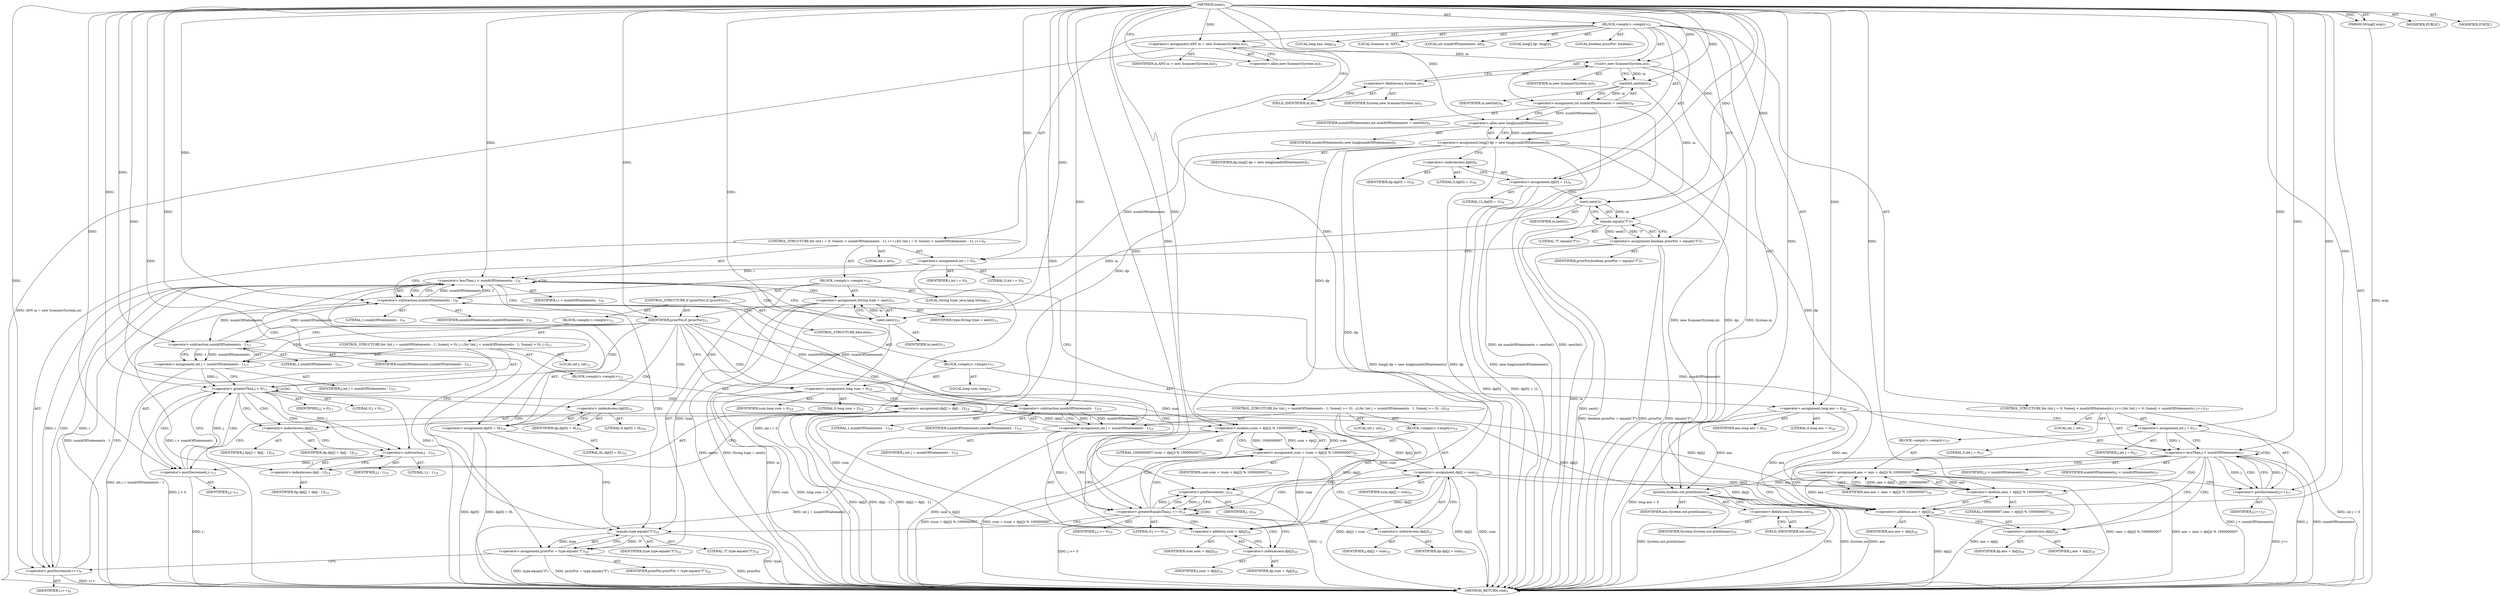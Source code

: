 digraph "main" {  
"19" [label = <(METHOD,main)<SUB>1</SUB>> ]
"20" [label = <(PARAM,String[] args)<SUB>1</SUB>> ]
"21" [label = <(BLOCK,&lt;empty&gt;,&lt;empty&gt;)<SUB>1</SUB>> ]
"4" [label = <(LOCAL,Scanner in: ANY)<SUB>3</SUB>> ]
"22" [label = <(&lt;operator&gt;.assignment,ANY in = new Scanner(System.in))<SUB>3</SUB>> ]
"23" [label = <(IDENTIFIER,in,ANY in = new Scanner(System.in))<SUB>3</SUB>> ]
"24" [label = <(&lt;operator&gt;.alloc,new Scanner(System.in))<SUB>3</SUB>> ]
"25" [label = <(&lt;init&gt;,new Scanner(System.in))<SUB>3</SUB>> ]
"3" [label = <(IDENTIFIER,in,new Scanner(System.in))<SUB>3</SUB>> ]
"26" [label = <(&lt;operator&gt;.fieldAccess,System.in)<SUB>3</SUB>> ]
"27" [label = <(IDENTIFIER,System,new Scanner(System.in))<SUB>3</SUB>> ]
"28" [label = <(FIELD_IDENTIFIER,in,in)<SUB>3</SUB>> ]
"29" [label = <(LOCAL,int numbOfStatements: int)<SUB>4</SUB>> ]
"30" [label = <(&lt;operator&gt;.assignment,int numbOfStatements = nextInt())<SUB>4</SUB>> ]
"31" [label = <(IDENTIFIER,numbOfStatements,int numbOfStatements = nextInt())<SUB>4</SUB>> ]
"32" [label = <(nextInt,nextInt())<SUB>4</SUB>> ]
"33" [label = <(IDENTIFIER,in,nextInt())<SUB>4</SUB>> ]
"34" [label = <(LOCAL,long[] dp: long[])<SUB>5</SUB>> ]
"35" [label = <(&lt;operator&gt;.assignment,long[] dp = new long[numbOfStatements])<SUB>5</SUB>> ]
"36" [label = <(IDENTIFIER,dp,long[] dp = new long[numbOfStatements])<SUB>5</SUB>> ]
"37" [label = <(&lt;operator&gt;.alloc,new long[numbOfStatements])> ]
"38" [label = <(IDENTIFIER,numbOfStatements,new long[numbOfStatements])<SUB>5</SUB>> ]
"39" [label = <(&lt;operator&gt;.assignment,dp[0] = 1L)<SUB>6</SUB>> ]
"40" [label = <(&lt;operator&gt;.indexAccess,dp[0])<SUB>6</SUB>> ]
"41" [label = <(IDENTIFIER,dp,dp[0] = 1L)<SUB>6</SUB>> ]
"42" [label = <(LITERAL,0,dp[0] = 1L)<SUB>6</SUB>> ]
"43" [label = <(LITERAL,1L,dp[0] = 1L)<SUB>6</SUB>> ]
"44" [label = <(LOCAL,boolean priorFor: boolean)<SUB>7</SUB>> ]
"45" [label = <(&lt;operator&gt;.assignment,boolean priorFor = equals(&quot;f&quot;))<SUB>7</SUB>> ]
"46" [label = <(IDENTIFIER,priorFor,boolean priorFor = equals(&quot;f&quot;))<SUB>7</SUB>> ]
"47" [label = <(equals,equals(&quot;f&quot;))<SUB>7</SUB>> ]
"48" [label = <(next,next())<SUB>7</SUB>> ]
"49" [label = <(IDENTIFIER,in,next())<SUB>7</SUB>> ]
"50" [label = <(LITERAL,&quot;f&quot;,equals(&quot;f&quot;))<SUB>7</SUB>> ]
"51" [label = <(CONTROL_STRUCTURE,for (int i = 0; Some(i &lt; numbOfStatements - 1); i++),for (int i = 0; Some(i &lt; numbOfStatements - 1); i++))<SUB>9</SUB>> ]
"52" [label = <(LOCAL,int i: int)<SUB>9</SUB>> ]
"53" [label = <(&lt;operator&gt;.assignment,int i = 0)<SUB>9</SUB>> ]
"54" [label = <(IDENTIFIER,i,int i = 0)<SUB>9</SUB>> ]
"55" [label = <(LITERAL,0,int i = 0)<SUB>9</SUB>> ]
"56" [label = <(&lt;operator&gt;.lessThan,i &lt; numbOfStatements - 1)<SUB>9</SUB>> ]
"57" [label = <(IDENTIFIER,i,i &lt; numbOfStatements - 1)<SUB>9</SUB>> ]
"58" [label = <(&lt;operator&gt;.subtraction,numbOfStatements - 1)<SUB>9</SUB>> ]
"59" [label = <(IDENTIFIER,numbOfStatements,numbOfStatements - 1)<SUB>9</SUB>> ]
"60" [label = <(LITERAL,1,numbOfStatements - 1)<SUB>9</SUB>> ]
"61" [label = <(&lt;operator&gt;.postIncrement,i++)<SUB>9</SUB>> ]
"62" [label = <(IDENTIFIER,i,i++)<SUB>9</SUB>> ]
"63" [label = <(BLOCK,&lt;empty&gt;,&lt;empty&gt;)<SUB>10</SUB>> ]
"64" [label = <(LOCAL,String type: java.lang.String)<SUB>11</SUB>> ]
"65" [label = <(&lt;operator&gt;.assignment,String type = next())<SUB>11</SUB>> ]
"66" [label = <(IDENTIFIER,type,String type = next())<SUB>11</SUB>> ]
"67" [label = <(next,next())<SUB>11</SUB>> ]
"68" [label = <(IDENTIFIER,in,next())<SUB>11</SUB>> ]
"69" [label = <(CONTROL_STRUCTURE,if (priorFor),if (priorFor))<SUB>12</SUB>> ]
"70" [label = <(IDENTIFIER,priorFor,if (priorFor))<SUB>12</SUB>> ]
"71" [label = <(BLOCK,&lt;empty&gt;,&lt;empty&gt;)<SUB>12</SUB>> ]
"72" [label = <(CONTROL_STRUCTURE,for (int j = numbOfStatements - 1; Some(j &gt; 0); j--),for (int j = numbOfStatements - 1; Some(j &gt; 0); j--))<SUB>13</SUB>> ]
"73" [label = <(LOCAL,int j: int)<SUB>13</SUB>> ]
"74" [label = <(&lt;operator&gt;.assignment,int j = numbOfStatements - 1)<SUB>13</SUB>> ]
"75" [label = <(IDENTIFIER,j,int j = numbOfStatements - 1)<SUB>13</SUB>> ]
"76" [label = <(&lt;operator&gt;.subtraction,numbOfStatements - 1)<SUB>13</SUB>> ]
"77" [label = <(IDENTIFIER,numbOfStatements,numbOfStatements - 1)<SUB>13</SUB>> ]
"78" [label = <(LITERAL,1,numbOfStatements - 1)<SUB>13</SUB>> ]
"79" [label = <(&lt;operator&gt;.greaterThan,j &gt; 0)<SUB>13</SUB>> ]
"80" [label = <(IDENTIFIER,j,j &gt; 0)<SUB>13</SUB>> ]
"81" [label = <(LITERAL,0,j &gt; 0)<SUB>13</SUB>> ]
"82" [label = <(&lt;operator&gt;.postDecrement,j--)<SUB>13</SUB>> ]
"83" [label = <(IDENTIFIER,j,j--)<SUB>13</SUB>> ]
"84" [label = <(BLOCK,&lt;empty&gt;,&lt;empty&gt;)<SUB>13</SUB>> ]
"85" [label = <(&lt;operator&gt;.assignment,dp[j] = dp[j - 1])<SUB>14</SUB>> ]
"86" [label = <(&lt;operator&gt;.indexAccess,dp[j])<SUB>14</SUB>> ]
"87" [label = <(IDENTIFIER,dp,dp[j] = dp[j - 1])<SUB>14</SUB>> ]
"88" [label = <(IDENTIFIER,j,dp[j] = dp[j - 1])<SUB>14</SUB>> ]
"89" [label = <(&lt;operator&gt;.indexAccess,dp[j - 1])<SUB>14</SUB>> ]
"90" [label = <(IDENTIFIER,dp,dp[j] = dp[j - 1])<SUB>14</SUB>> ]
"91" [label = <(&lt;operator&gt;.subtraction,j - 1)<SUB>14</SUB>> ]
"92" [label = <(IDENTIFIER,j,j - 1)<SUB>14</SUB>> ]
"93" [label = <(LITERAL,1,j - 1)<SUB>14</SUB>> ]
"94" [label = <(&lt;operator&gt;.assignment,dp[0] = 0L)<SUB>16</SUB>> ]
"95" [label = <(&lt;operator&gt;.indexAccess,dp[0])<SUB>16</SUB>> ]
"96" [label = <(IDENTIFIER,dp,dp[0] = 0L)<SUB>16</SUB>> ]
"97" [label = <(LITERAL,0,dp[0] = 0L)<SUB>16</SUB>> ]
"98" [label = <(LITERAL,0L,dp[0] = 0L)<SUB>16</SUB>> ]
"99" [label = <(CONTROL_STRUCTURE,else,else)<SUB>17</SUB>> ]
"100" [label = <(BLOCK,&lt;empty&gt;,&lt;empty&gt;)<SUB>17</SUB>> ]
"101" [label = <(LOCAL,long sum: long)<SUB>18</SUB>> ]
"102" [label = <(&lt;operator&gt;.assignment,long sum = 0)<SUB>18</SUB>> ]
"103" [label = <(IDENTIFIER,sum,long sum = 0)<SUB>18</SUB>> ]
"104" [label = <(LITERAL,0,long sum = 0)<SUB>18</SUB>> ]
"105" [label = <(CONTROL_STRUCTURE,for (int j = numbOfStatements - 1; Some(j &gt;= 0); --j),for (int j = numbOfStatements - 1; Some(j &gt;= 0); --j))<SUB>19</SUB>> ]
"106" [label = <(LOCAL,int j: int)<SUB>19</SUB>> ]
"107" [label = <(&lt;operator&gt;.assignment,int j = numbOfStatements - 1)<SUB>19</SUB>> ]
"108" [label = <(IDENTIFIER,j,int j = numbOfStatements - 1)<SUB>19</SUB>> ]
"109" [label = <(&lt;operator&gt;.subtraction,numbOfStatements - 1)<SUB>19</SUB>> ]
"110" [label = <(IDENTIFIER,numbOfStatements,numbOfStatements - 1)<SUB>19</SUB>> ]
"111" [label = <(LITERAL,1,numbOfStatements - 1)<SUB>19</SUB>> ]
"112" [label = <(&lt;operator&gt;.greaterEqualsThan,j &gt;= 0)<SUB>19</SUB>> ]
"113" [label = <(IDENTIFIER,j,j &gt;= 0)<SUB>19</SUB>> ]
"114" [label = <(LITERAL,0,j &gt;= 0)<SUB>19</SUB>> ]
"115" [label = <(&lt;operator&gt;.preDecrement,--j)<SUB>19</SUB>> ]
"116" [label = <(IDENTIFIER,j,--j)<SUB>19</SUB>> ]
"117" [label = <(BLOCK,&lt;empty&gt;,&lt;empty&gt;)<SUB>19</SUB>> ]
"118" [label = <(&lt;operator&gt;.assignment,sum = (sum + dp[j]) % 1000000007)<SUB>20</SUB>> ]
"119" [label = <(IDENTIFIER,sum,sum = (sum + dp[j]) % 1000000007)<SUB>20</SUB>> ]
"120" [label = <(&lt;operator&gt;.modulo,(sum + dp[j]) % 1000000007)<SUB>20</SUB>> ]
"121" [label = <(&lt;operator&gt;.addition,sum + dp[j])<SUB>20</SUB>> ]
"122" [label = <(IDENTIFIER,sum,sum + dp[j])<SUB>20</SUB>> ]
"123" [label = <(&lt;operator&gt;.indexAccess,dp[j])<SUB>20</SUB>> ]
"124" [label = <(IDENTIFIER,dp,sum + dp[j])<SUB>20</SUB>> ]
"125" [label = <(IDENTIFIER,j,sum + dp[j])<SUB>20</SUB>> ]
"126" [label = <(LITERAL,1000000007,(sum + dp[j]) % 1000000007)<SUB>20</SUB>> ]
"127" [label = <(&lt;operator&gt;.assignment,dp[j] = sum)<SUB>21</SUB>> ]
"128" [label = <(&lt;operator&gt;.indexAccess,dp[j])<SUB>21</SUB>> ]
"129" [label = <(IDENTIFIER,dp,dp[j] = sum)<SUB>21</SUB>> ]
"130" [label = <(IDENTIFIER,j,dp[j] = sum)<SUB>21</SUB>> ]
"131" [label = <(IDENTIFIER,sum,dp[j] = sum)<SUB>21</SUB>> ]
"132" [label = <(&lt;operator&gt;.assignment,priorFor = type.equals(&quot;f&quot;))<SUB>24</SUB>> ]
"133" [label = <(IDENTIFIER,priorFor,priorFor = type.equals(&quot;f&quot;))<SUB>24</SUB>> ]
"134" [label = <(equals,type.equals(&quot;f&quot;))<SUB>24</SUB>> ]
"135" [label = <(IDENTIFIER,type,type.equals(&quot;f&quot;))<SUB>24</SUB>> ]
"136" [label = <(LITERAL,&quot;f&quot;,type.equals(&quot;f&quot;))<SUB>24</SUB>> ]
"137" [label = <(LOCAL,long ans: long)<SUB>26</SUB>> ]
"138" [label = <(&lt;operator&gt;.assignment,long ans = 0)<SUB>26</SUB>> ]
"139" [label = <(IDENTIFIER,ans,long ans = 0)<SUB>26</SUB>> ]
"140" [label = <(LITERAL,0,long ans = 0)<SUB>26</SUB>> ]
"141" [label = <(CONTROL_STRUCTURE,for (int j = 0; Some(j &lt; numbOfStatements); j++),for (int j = 0; Some(j &lt; numbOfStatements); j++))<SUB>27</SUB>> ]
"142" [label = <(LOCAL,int j: int)<SUB>27</SUB>> ]
"143" [label = <(&lt;operator&gt;.assignment,int j = 0)<SUB>27</SUB>> ]
"144" [label = <(IDENTIFIER,j,int j = 0)<SUB>27</SUB>> ]
"145" [label = <(LITERAL,0,int j = 0)<SUB>27</SUB>> ]
"146" [label = <(&lt;operator&gt;.lessThan,j &lt; numbOfStatements)<SUB>27</SUB>> ]
"147" [label = <(IDENTIFIER,j,j &lt; numbOfStatements)<SUB>27</SUB>> ]
"148" [label = <(IDENTIFIER,numbOfStatements,j &lt; numbOfStatements)<SUB>27</SUB>> ]
"149" [label = <(&lt;operator&gt;.postIncrement,j++)<SUB>27</SUB>> ]
"150" [label = <(IDENTIFIER,j,j++)<SUB>27</SUB>> ]
"151" [label = <(BLOCK,&lt;empty&gt;,&lt;empty&gt;)<SUB>27</SUB>> ]
"152" [label = <(&lt;operator&gt;.assignment,ans = (ans + dp[j]) % 1000000007)<SUB>28</SUB>> ]
"153" [label = <(IDENTIFIER,ans,ans = (ans + dp[j]) % 1000000007)<SUB>28</SUB>> ]
"154" [label = <(&lt;operator&gt;.modulo,(ans + dp[j]) % 1000000007)<SUB>28</SUB>> ]
"155" [label = <(&lt;operator&gt;.addition,ans + dp[j])<SUB>28</SUB>> ]
"156" [label = <(IDENTIFIER,ans,ans + dp[j])<SUB>28</SUB>> ]
"157" [label = <(&lt;operator&gt;.indexAccess,dp[j])<SUB>28</SUB>> ]
"158" [label = <(IDENTIFIER,dp,ans + dp[j])<SUB>28</SUB>> ]
"159" [label = <(IDENTIFIER,j,ans + dp[j])<SUB>28</SUB>> ]
"160" [label = <(LITERAL,1000000007,(ans + dp[j]) % 1000000007)<SUB>28</SUB>> ]
"161" [label = <(println,System.out.println(ans))<SUB>30</SUB>> ]
"162" [label = <(&lt;operator&gt;.fieldAccess,System.out)<SUB>30</SUB>> ]
"163" [label = <(IDENTIFIER,System,System.out.println(ans))<SUB>30</SUB>> ]
"164" [label = <(FIELD_IDENTIFIER,out,out)<SUB>30</SUB>> ]
"165" [label = <(IDENTIFIER,ans,System.out.println(ans))<SUB>30</SUB>> ]
"166" [label = <(MODIFIER,PUBLIC)> ]
"167" [label = <(MODIFIER,STATIC)> ]
"168" [label = <(METHOD_RETURN,void)<SUB>1</SUB>> ]
  "19" -> "20"  [ label = "AST: "] 
  "19" -> "21"  [ label = "AST: "] 
  "19" -> "166"  [ label = "AST: "] 
  "19" -> "167"  [ label = "AST: "] 
  "19" -> "168"  [ label = "AST: "] 
  "21" -> "4"  [ label = "AST: "] 
  "21" -> "22"  [ label = "AST: "] 
  "21" -> "25"  [ label = "AST: "] 
  "21" -> "29"  [ label = "AST: "] 
  "21" -> "30"  [ label = "AST: "] 
  "21" -> "34"  [ label = "AST: "] 
  "21" -> "35"  [ label = "AST: "] 
  "21" -> "39"  [ label = "AST: "] 
  "21" -> "44"  [ label = "AST: "] 
  "21" -> "45"  [ label = "AST: "] 
  "21" -> "51"  [ label = "AST: "] 
  "21" -> "137"  [ label = "AST: "] 
  "21" -> "138"  [ label = "AST: "] 
  "21" -> "141"  [ label = "AST: "] 
  "21" -> "161"  [ label = "AST: "] 
  "22" -> "23"  [ label = "AST: "] 
  "22" -> "24"  [ label = "AST: "] 
  "25" -> "3"  [ label = "AST: "] 
  "25" -> "26"  [ label = "AST: "] 
  "26" -> "27"  [ label = "AST: "] 
  "26" -> "28"  [ label = "AST: "] 
  "30" -> "31"  [ label = "AST: "] 
  "30" -> "32"  [ label = "AST: "] 
  "32" -> "33"  [ label = "AST: "] 
  "35" -> "36"  [ label = "AST: "] 
  "35" -> "37"  [ label = "AST: "] 
  "37" -> "38"  [ label = "AST: "] 
  "39" -> "40"  [ label = "AST: "] 
  "39" -> "43"  [ label = "AST: "] 
  "40" -> "41"  [ label = "AST: "] 
  "40" -> "42"  [ label = "AST: "] 
  "45" -> "46"  [ label = "AST: "] 
  "45" -> "47"  [ label = "AST: "] 
  "47" -> "48"  [ label = "AST: "] 
  "47" -> "50"  [ label = "AST: "] 
  "48" -> "49"  [ label = "AST: "] 
  "51" -> "52"  [ label = "AST: "] 
  "51" -> "53"  [ label = "AST: "] 
  "51" -> "56"  [ label = "AST: "] 
  "51" -> "61"  [ label = "AST: "] 
  "51" -> "63"  [ label = "AST: "] 
  "53" -> "54"  [ label = "AST: "] 
  "53" -> "55"  [ label = "AST: "] 
  "56" -> "57"  [ label = "AST: "] 
  "56" -> "58"  [ label = "AST: "] 
  "58" -> "59"  [ label = "AST: "] 
  "58" -> "60"  [ label = "AST: "] 
  "61" -> "62"  [ label = "AST: "] 
  "63" -> "64"  [ label = "AST: "] 
  "63" -> "65"  [ label = "AST: "] 
  "63" -> "69"  [ label = "AST: "] 
  "63" -> "132"  [ label = "AST: "] 
  "65" -> "66"  [ label = "AST: "] 
  "65" -> "67"  [ label = "AST: "] 
  "67" -> "68"  [ label = "AST: "] 
  "69" -> "70"  [ label = "AST: "] 
  "69" -> "71"  [ label = "AST: "] 
  "69" -> "99"  [ label = "AST: "] 
  "71" -> "72"  [ label = "AST: "] 
  "71" -> "94"  [ label = "AST: "] 
  "72" -> "73"  [ label = "AST: "] 
  "72" -> "74"  [ label = "AST: "] 
  "72" -> "79"  [ label = "AST: "] 
  "72" -> "82"  [ label = "AST: "] 
  "72" -> "84"  [ label = "AST: "] 
  "74" -> "75"  [ label = "AST: "] 
  "74" -> "76"  [ label = "AST: "] 
  "76" -> "77"  [ label = "AST: "] 
  "76" -> "78"  [ label = "AST: "] 
  "79" -> "80"  [ label = "AST: "] 
  "79" -> "81"  [ label = "AST: "] 
  "82" -> "83"  [ label = "AST: "] 
  "84" -> "85"  [ label = "AST: "] 
  "85" -> "86"  [ label = "AST: "] 
  "85" -> "89"  [ label = "AST: "] 
  "86" -> "87"  [ label = "AST: "] 
  "86" -> "88"  [ label = "AST: "] 
  "89" -> "90"  [ label = "AST: "] 
  "89" -> "91"  [ label = "AST: "] 
  "91" -> "92"  [ label = "AST: "] 
  "91" -> "93"  [ label = "AST: "] 
  "94" -> "95"  [ label = "AST: "] 
  "94" -> "98"  [ label = "AST: "] 
  "95" -> "96"  [ label = "AST: "] 
  "95" -> "97"  [ label = "AST: "] 
  "99" -> "100"  [ label = "AST: "] 
  "100" -> "101"  [ label = "AST: "] 
  "100" -> "102"  [ label = "AST: "] 
  "100" -> "105"  [ label = "AST: "] 
  "102" -> "103"  [ label = "AST: "] 
  "102" -> "104"  [ label = "AST: "] 
  "105" -> "106"  [ label = "AST: "] 
  "105" -> "107"  [ label = "AST: "] 
  "105" -> "112"  [ label = "AST: "] 
  "105" -> "115"  [ label = "AST: "] 
  "105" -> "117"  [ label = "AST: "] 
  "107" -> "108"  [ label = "AST: "] 
  "107" -> "109"  [ label = "AST: "] 
  "109" -> "110"  [ label = "AST: "] 
  "109" -> "111"  [ label = "AST: "] 
  "112" -> "113"  [ label = "AST: "] 
  "112" -> "114"  [ label = "AST: "] 
  "115" -> "116"  [ label = "AST: "] 
  "117" -> "118"  [ label = "AST: "] 
  "117" -> "127"  [ label = "AST: "] 
  "118" -> "119"  [ label = "AST: "] 
  "118" -> "120"  [ label = "AST: "] 
  "120" -> "121"  [ label = "AST: "] 
  "120" -> "126"  [ label = "AST: "] 
  "121" -> "122"  [ label = "AST: "] 
  "121" -> "123"  [ label = "AST: "] 
  "123" -> "124"  [ label = "AST: "] 
  "123" -> "125"  [ label = "AST: "] 
  "127" -> "128"  [ label = "AST: "] 
  "127" -> "131"  [ label = "AST: "] 
  "128" -> "129"  [ label = "AST: "] 
  "128" -> "130"  [ label = "AST: "] 
  "132" -> "133"  [ label = "AST: "] 
  "132" -> "134"  [ label = "AST: "] 
  "134" -> "135"  [ label = "AST: "] 
  "134" -> "136"  [ label = "AST: "] 
  "138" -> "139"  [ label = "AST: "] 
  "138" -> "140"  [ label = "AST: "] 
  "141" -> "142"  [ label = "AST: "] 
  "141" -> "143"  [ label = "AST: "] 
  "141" -> "146"  [ label = "AST: "] 
  "141" -> "149"  [ label = "AST: "] 
  "141" -> "151"  [ label = "AST: "] 
  "143" -> "144"  [ label = "AST: "] 
  "143" -> "145"  [ label = "AST: "] 
  "146" -> "147"  [ label = "AST: "] 
  "146" -> "148"  [ label = "AST: "] 
  "149" -> "150"  [ label = "AST: "] 
  "151" -> "152"  [ label = "AST: "] 
  "152" -> "153"  [ label = "AST: "] 
  "152" -> "154"  [ label = "AST: "] 
  "154" -> "155"  [ label = "AST: "] 
  "154" -> "160"  [ label = "AST: "] 
  "155" -> "156"  [ label = "AST: "] 
  "155" -> "157"  [ label = "AST: "] 
  "157" -> "158"  [ label = "AST: "] 
  "157" -> "159"  [ label = "AST: "] 
  "161" -> "162"  [ label = "AST: "] 
  "161" -> "165"  [ label = "AST: "] 
  "162" -> "163"  [ label = "AST: "] 
  "162" -> "164"  [ label = "AST: "] 
  "22" -> "28"  [ label = "CFG: "] 
  "25" -> "32"  [ label = "CFG: "] 
  "30" -> "37"  [ label = "CFG: "] 
  "35" -> "40"  [ label = "CFG: "] 
  "39" -> "48"  [ label = "CFG: "] 
  "45" -> "53"  [ label = "CFG: "] 
  "138" -> "143"  [ label = "CFG: "] 
  "161" -> "168"  [ label = "CFG: "] 
  "24" -> "22"  [ label = "CFG: "] 
  "26" -> "25"  [ label = "CFG: "] 
  "32" -> "30"  [ label = "CFG: "] 
  "37" -> "35"  [ label = "CFG: "] 
  "40" -> "39"  [ label = "CFG: "] 
  "47" -> "45"  [ label = "CFG: "] 
  "53" -> "58"  [ label = "CFG: "] 
  "56" -> "67"  [ label = "CFG: "] 
  "56" -> "138"  [ label = "CFG: "] 
  "61" -> "58"  [ label = "CFG: "] 
  "143" -> "146"  [ label = "CFG: "] 
  "146" -> "157"  [ label = "CFG: "] 
  "146" -> "164"  [ label = "CFG: "] 
  "149" -> "146"  [ label = "CFG: "] 
  "162" -> "161"  [ label = "CFG: "] 
  "28" -> "26"  [ label = "CFG: "] 
  "48" -> "47"  [ label = "CFG: "] 
  "58" -> "56"  [ label = "CFG: "] 
  "65" -> "70"  [ label = "CFG: "] 
  "132" -> "61"  [ label = "CFG: "] 
  "152" -> "149"  [ label = "CFG: "] 
  "164" -> "162"  [ label = "CFG: "] 
  "67" -> "65"  [ label = "CFG: "] 
  "70" -> "76"  [ label = "CFG: "] 
  "70" -> "102"  [ label = "CFG: "] 
  "134" -> "132"  [ label = "CFG: "] 
  "154" -> "152"  [ label = "CFG: "] 
  "94" -> "134"  [ label = "CFG: "] 
  "155" -> "154"  [ label = "CFG: "] 
  "74" -> "79"  [ label = "CFG: "] 
  "79" -> "86"  [ label = "CFG: "] 
  "79" -> "95"  [ label = "CFG: "] 
  "82" -> "79"  [ label = "CFG: "] 
  "95" -> "94"  [ label = "CFG: "] 
  "102" -> "109"  [ label = "CFG: "] 
  "157" -> "155"  [ label = "CFG: "] 
  "76" -> "74"  [ label = "CFG: "] 
  "85" -> "82"  [ label = "CFG: "] 
  "107" -> "112"  [ label = "CFG: "] 
  "112" -> "123"  [ label = "CFG: "] 
  "112" -> "134"  [ label = "CFG: "] 
  "115" -> "112"  [ label = "CFG: "] 
  "86" -> "91"  [ label = "CFG: "] 
  "89" -> "85"  [ label = "CFG: "] 
  "109" -> "107"  [ label = "CFG: "] 
  "118" -> "128"  [ label = "CFG: "] 
  "127" -> "115"  [ label = "CFG: "] 
  "91" -> "89"  [ label = "CFG: "] 
  "120" -> "118"  [ label = "CFG: "] 
  "128" -> "127"  [ label = "CFG: "] 
  "121" -> "120"  [ label = "CFG: "] 
  "123" -> "121"  [ label = "CFG: "] 
  "19" -> "24"  [ label = "CFG: "] 
  "20" -> "168"  [ label = "DDG: args"] 
  "22" -> "168"  [ label = "DDG: ANY in = new Scanner(System.in)"] 
  "25" -> "168"  [ label = "DDG: System.in"] 
  "25" -> "168"  [ label = "DDG: new Scanner(System.in)"] 
  "30" -> "168"  [ label = "DDG: nextInt()"] 
  "30" -> "168"  [ label = "DDG: int numbOfStatements = nextInt()"] 
  "35" -> "168"  [ label = "DDG: dp"] 
  "35" -> "168"  [ label = "DDG: new long[numbOfStatements]"] 
  "35" -> "168"  [ label = "DDG: long[] dp = new long[numbOfStatements]"] 
  "39" -> "168"  [ label = "DDG: dp[0]"] 
  "39" -> "168"  [ label = "DDG: dp[0] = 1L"] 
  "45" -> "168"  [ label = "DDG: priorFor"] 
  "48" -> "168"  [ label = "DDG: in"] 
  "47" -> "168"  [ label = "DDG: next()"] 
  "45" -> "168"  [ label = "DDG: equals(&quot;f&quot;)"] 
  "45" -> "168"  [ label = "DDG: boolean priorFor = equals(&quot;f&quot;)"] 
  "53" -> "168"  [ label = "DDG: int i = 0"] 
  "56" -> "168"  [ label = "DDG: i"] 
  "56" -> "168"  [ label = "DDG: numbOfStatements - 1"] 
  "56" -> "168"  [ label = "DDG: i &lt; numbOfStatements - 1"] 
  "138" -> "168"  [ label = "DDG: long ans = 0"] 
  "143" -> "168"  [ label = "DDG: int j = 0"] 
  "146" -> "168"  [ label = "DDG: j"] 
  "146" -> "168"  [ label = "DDG: numbOfStatements"] 
  "146" -> "168"  [ label = "DDG: j &lt; numbOfStatements"] 
  "161" -> "168"  [ label = "DDG: System.out"] 
  "161" -> "168"  [ label = "DDG: ans"] 
  "161" -> "168"  [ label = "DDG: System.out.println(ans)"] 
  "155" -> "168"  [ label = "DDG: dp[j]"] 
  "154" -> "168"  [ label = "DDG: ans + dp[j]"] 
  "152" -> "168"  [ label = "DDG: (ans + dp[j]) % 1000000007"] 
  "152" -> "168"  [ label = "DDG: ans = (ans + dp[j]) % 1000000007"] 
  "149" -> "168"  [ label = "DDG: j++"] 
  "67" -> "168"  [ label = "DDG: in"] 
  "65" -> "168"  [ label = "DDG: next()"] 
  "65" -> "168"  [ label = "DDG: String type = next()"] 
  "102" -> "168"  [ label = "DDG: sum"] 
  "102" -> "168"  [ label = "DDG: long sum = 0"] 
  "107" -> "168"  [ label = "DDG: int j = numbOfStatements - 1"] 
  "112" -> "168"  [ label = "DDG: j &gt;= 0"] 
  "120" -> "168"  [ label = "DDG: sum + dp[j]"] 
  "118" -> "168"  [ label = "DDG: (sum + dp[j]) % 1000000007"] 
  "118" -> "168"  [ label = "DDG: sum = (sum + dp[j]) % 1000000007"] 
  "127" -> "168"  [ label = "DDG: dp[j]"] 
  "127" -> "168"  [ label = "DDG: sum"] 
  "127" -> "168"  [ label = "DDG: dp[j] = sum"] 
  "115" -> "168"  [ label = "DDG: --j"] 
  "74" -> "168"  [ label = "DDG: int j = numbOfStatements - 1"] 
  "79" -> "168"  [ label = "DDG: j &gt; 0"] 
  "94" -> "168"  [ label = "DDG: dp[0]"] 
  "94" -> "168"  [ label = "DDG: dp[0] = 0L"] 
  "132" -> "168"  [ label = "DDG: priorFor"] 
  "134" -> "168"  [ label = "DDG: type"] 
  "132" -> "168"  [ label = "DDG: type.equals(&quot;f&quot;)"] 
  "132" -> "168"  [ label = "DDG: priorFor = type.equals(&quot;f&quot;)"] 
  "61" -> "168"  [ label = "DDG: i++"] 
  "85" -> "168"  [ label = "DDG: dp[j]"] 
  "85" -> "168"  [ label = "DDG: dp[j - 1]"] 
  "85" -> "168"  [ label = "DDG: dp[j] = dp[j - 1]"] 
  "82" -> "168"  [ label = "DDG: j--"] 
  "19" -> "20"  [ label = "DDG: "] 
  "19" -> "22"  [ label = "DDG: "] 
  "32" -> "30"  [ label = "DDG: in"] 
  "37" -> "35"  [ label = "DDG: numbOfStatements"] 
  "19" -> "39"  [ label = "DDG: "] 
  "47" -> "45"  [ label = "DDG: next()"] 
  "47" -> "45"  [ label = "DDG: &quot;f&quot;"] 
  "19" -> "138"  [ label = "DDG: "] 
  "22" -> "25"  [ label = "DDG: in"] 
  "19" -> "25"  [ label = "DDG: "] 
  "19" -> "53"  [ label = "DDG: "] 
  "19" -> "143"  [ label = "DDG: "] 
  "138" -> "161"  [ label = "DDG: ans"] 
  "152" -> "161"  [ label = "DDG: ans"] 
  "19" -> "161"  [ label = "DDG: "] 
  "25" -> "32"  [ label = "DDG: in"] 
  "19" -> "32"  [ label = "DDG: "] 
  "30" -> "37"  [ label = "DDG: numbOfStatements"] 
  "19" -> "37"  [ label = "DDG: "] 
  "48" -> "47"  [ label = "DDG: in"] 
  "19" -> "47"  [ label = "DDG: "] 
  "53" -> "56"  [ label = "DDG: i"] 
  "61" -> "56"  [ label = "DDG: i"] 
  "19" -> "56"  [ label = "DDG: "] 
  "58" -> "56"  [ label = "DDG: numbOfStatements"] 
  "58" -> "56"  [ label = "DDG: 1"] 
  "56" -> "61"  [ label = "DDG: i"] 
  "19" -> "61"  [ label = "DDG: "] 
  "67" -> "65"  [ label = "DDG: in"] 
  "134" -> "132"  [ label = "DDG: type"] 
  "134" -> "132"  [ label = "DDG: &quot;f&quot;"] 
  "143" -> "146"  [ label = "DDG: j"] 
  "149" -> "146"  [ label = "DDG: j"] 
  "19" -> "146"  [ label = "DDG: "] 
  "58" -> "146"  [ label = "DDG: numbOfStatements"] 
  "146" -> "149"  [ label = "DDG: j"] 
  "19" -> "149"  [ label = "DDG: "] 
  "154" -> "152"  [ label = "DDG: ans + dp[j]"] 
  "154" -> "152"  [ label = "DDG: 1000000007"] 
  "32" -> "48"  [ label = "DDG: in"] 
  "19" -> "48"  [ label = "DDG: "] 
  "37" -> "58"  [ label = "DDG: numbOfStatements"] 
  "109" -> "58"  [ label = "DDG: numbOfStatements"] 
  "76" -> "58"  [ label = "DDG: numbOfStatements"] 
  "19" -> "58"  [ label = "DDG: "] 
  "19" -> "70"  [ label = "DDG: "] 
  "48" -> "67"  [ label = "DDG: in"] 
  "19" -> "67"  [ label = "DDG: "] 
  "19" -> "94"  [ label = "DDG: "] 
  "65" -> "134"  [ label = "DDG: type"] 
  "19" -> "134"  [ label = "DDG: "] 
  "138" -> "154"  [ label = "DDG: ans"] 
  "152" -> "154"  [ label = "DDG: ans"] 
  "19" -> "154"  [ label = "DDG: "] 
  "35" -> "154"  [ label = "DDG: dp"] 
  "127" -> "154"  [ label = "DDG: dp[j]"] 
  "85" -> "154"  [ label = "DDG: dp[j]"] 
  "76" -> "74"  [ label = "DDG: numbOfStatements"] 
  "76" -> "74"  [ label = "DDG: 1"] 
  "19" -> "102"  [ label = "DDG: "] 
  "138" -> "155"  [ label = "DDG: ans"] 
  "152" -> "155"  [ label = "DDG: ans"] 
  "19" -> "155"  [ label = "DDG: "] 
  "35" -> "155"  [ label = "DDG: dp"] 
  "127" -> "155"  [ label = "DDG: dp[j]"] 
  "85" -> "155"  [ label = "DDG: dp[j]"] 
  "74" -> "79"  [ label = "DDG: j"] 
  "82" -> "79"  [ label = "DDG: j"] 
  "19" -> "79"  [ label = "DDG: "] 
  "91" -> "82"  [ label = "DDG: j"] 
  "19" -> "82"  [ label = "DDG: "] 
  "35" -> "85"  [ label = "DDG: dp"] 
  "109" -> "107"  [ label = "DDG: numbOfStatements"] 
  "109" -> "107"  [ label = "DDG: 1"] 
  "58" -> "76"  [ label = "DDG: numbOfStatements"] 
  "19" -> "76"  [ label = "DDG: "] 
  "107" -> "112"  [ label = "DDG: j"] 
  "115" -> "112"  [ label = "DDG: j"] 
  "19" -> "112"  [ label = "DDG: "] 
  "112" -> "115"  [ label = "DDG: j"] 
  "19" -> "115"  [ label = "DDG: "] 
  "120" -> "118"  [ label = "DDG: sum + dp[j]"] 
  "120" -> "118"  [ label = "DDG: 1000000007"] 
  "118" -> "127"  [ label = "DDG: sum"] 
  "19" -> "127"  [ label = "DDG: "] 
  "58" -> "109"  [ label = "DDG: numbOfStatements"] 
  "19" -> "109"  [ label = "DDG: "] 
  "79" -> "91"  [ label = "DDG: j"] 
  "19" -> "91"  [ label = "DDG: "] 
  "102" -> "120"  [ label = "DDG: sum"] 
  "19" -> "120"  [ label = "DDG: "] 
  "118" -> "120"  [ label = "DDG: sum"] 
  "35" -> "120"  [ label = "DDG: dp"] 
  "127" -> "120"  [ label = "DDG: dp[j]"] 
  "85" -> "120"  [ label = "DDG: dp[j]"] 
  "102" -> "121"  [ label = "DDG: sum"] 
  "19" -> "121"  [ label = "DDG: "] 
  "118" -> "121"  [ label = "DDG: sum"] 
  "35" -> "121"  [ label = "DDG: dp"] 
  "127" -> "121"  [ label = "DDG: dp[j]"] 
  "85" -> "121"  [ label = "DDG: dp[j]"] 
  "56" -> "56"  [ label = "CDG: "] 
  "56" -> "132"  [ label = "CDG: "] 
  "56" -> "67"  [ label = "CDG: "] 
  "56" -> "65"  [ label = "CDG: "] 
  "56" -> "134"  [ label = "CDG: "] 
  "56" -> "58"  [ label = "CDG: "] 
  "56" -> "61"  [ label = "CDG: "] 
  "56" -> "70"  [ label = "CDG: "] 
  "146" -> "154"  [ label = "CDG: "] 
  "146" -> "146"  [ label = "CDG: "] 
  "146" -> "149"  [ label = "CDG: "] 
  "146" -> "157"  [ label = "CDG: "] 
  "146" -> "152"  [ label = "CDG: "] 
  "146" -> "155"  [ label = "CDG: "] 
  "70" -> "107"  [ label = "CDG: "] 
  "70" -> "94"  [ label = "CDG: "] 
  "70" -> "102"  [ label = "CDG: "] 
  "70" -> "74"  [ label = "CDG: "] 
  "70" -> "95"  [ label = "CDG: "] 
  "70" -> "76"  [ label = "CDG: "] 
  "70" -> "112"  [ label = "CDG: "] 
  "70" -> "79"  [ label = "CDG: "] 
  "70" -> "109"  [ label = "CDG: "] 
  "79" -> "89"  [ label = "CDG: "] 
  "79" -> "85"  [ label = "CDG: "] 
  "79" -> "91"  [ label = "CDG: "] 
  "79" -> "82"  [ label = "CDG: "] 
  "79" -> "79"  [ label = "CDG: "] 
  "79" -> "86"  [ label = "CDG: "] 
  "112" -> "115"  [ label = "CDG: "] 
  "112" -> "120"  [ label = "CDG: "] 
  "112" -> "128"  [ label = "CDG: "] 
  "112" -> "121"  [ label = "CDG: "] 
  "112" -> "123"  [ label = "CDG: "] 
  "112" -> "112"  [ label = "CDG: "] 
  "112" -> "118"  [ label = "CDG: "] 
  "112" -> "127"  [ label = "CDG: "] 
}
